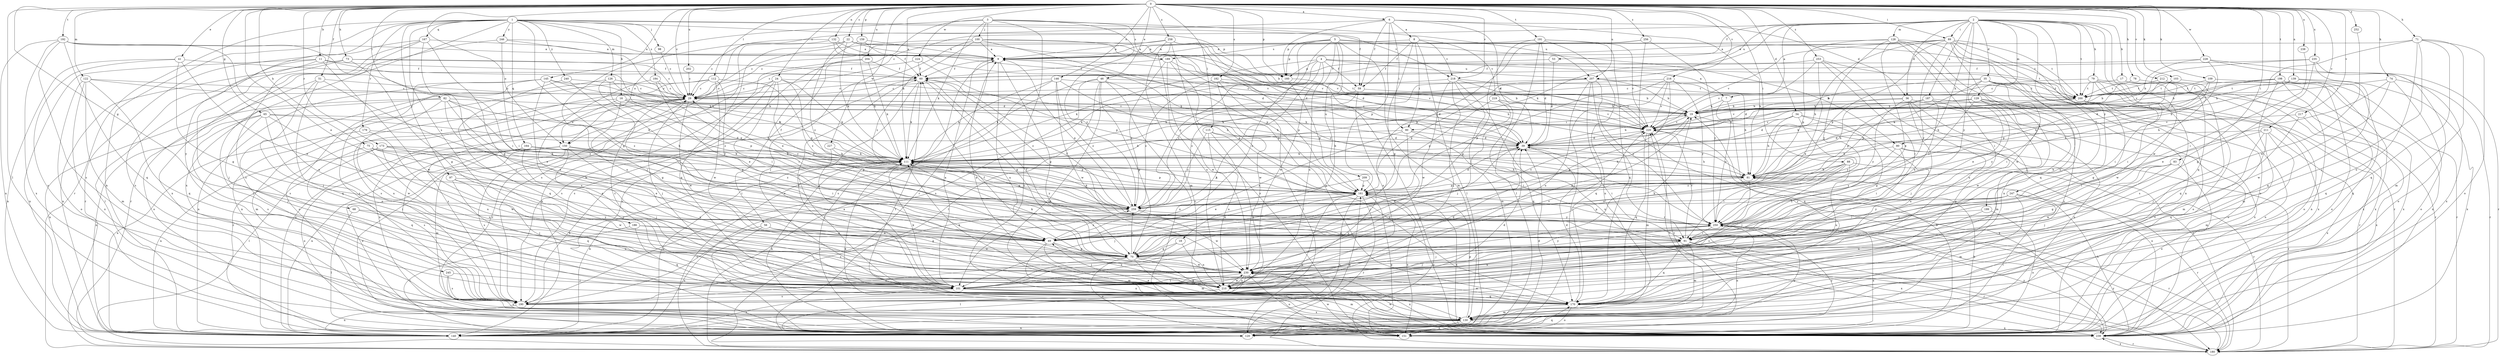 strict digraph  {
0;
1;
2;
3;
4;
5;
6;
7;
8;
9;
11;
16;
17;
18;
19;
22;
24;
29;
34;
35;
36;
39;
41;
46;
49;
51;
53;
56;
59;
60;
65;
68;
70;
71;
73;
74;
75;
78;
79;
80;
81;
82;
83;
88;
89;
90;
91;
97;
98;
100;
101;
103;
109;
111;
112;
115;
120;
122;
126;
128;
129;
130;
132;
139;
140;
145;
146;
150;
151;
159;
160;
161;
164;
167;
170;
173;
179;
180;
182;
184;
186;
187;
189;
190;
191;
192;
198;
199;
200;
202;
204;
207;
209;
210;
211;
212;
216;
217;
218;
219;
220;
224;
227;
228;
230;
235;
238;
239;
240;
245;
246;
247;
250;
252;
253;
256;
258;
259;
0 -> 6  [label=a];
0 -> 11  [label=b];
0 -> 22  [label=c];
0 -> 24  [label=c];
0 -> 29  [label=c];
0 -> 34  [label=d];
0 -> 41  [label=e];
0 -> 46  [label=e];
0 -> 49  [label=e];
0 -> 51  [label=f];
0 -> 65  [label=g];
0 -> 68  [label=g];
0 -> 71  [label=h];
0 -> 73  [label=h];
0 -> 74  [label=h];
0 -> 75  [label=h];
0 -> 78  [label=h];
0 -> 82  [label=i];
0 -> 83  [label=i];
0 -> 88  [label=i];
0 -> 89  [label=i];
0 -> 103  [label=k];
0 -> 109  [label=k];
0 -> 111  [label=k];
0 -> 112  [label=l];
0 -> 115  [label=l];
0 -> 120  [label=l];
0 -> 122  [label=m];
0 -> 132  [label=n];
0 -> 139  [label=n];
0 -> 145  [label=o];
0 -> 146  [label=o];
0 -> 150  [label=o];
0 -> 159  [label=p];
0 -> 160  [label=p];
0 -> 173  [label=r];
0 -> 182  [label=s];
0 -> 191  [label=t];
0 -> 192  [label=t];
0 -> 198  [label=t];
0 -> 202  [label=u];
0 -> 204  [label=u];
0 -> 207  [label=u];
0 -> 211  [label=v];
0 -> 212  [label=v];
0 -> 216  [label=v];
0 -> 217  [label=v];
0 -> 218  [label=v];
0 -> 224  [label=w];
0 -> 227  [label=w];
0 -> 228  [label=w];
0 -> 235  [label=x];
0 -> 238  [label=x];
0 -> 252  [label=z];
0 -> 253  [label=z];
0 -> 256  [label=z];
0 -> 258  [label=z];
1 -> 16  [label=b];
1 -> 70  [label=g];
1 -> 97  [label=j];
1 -> 98  [label=j];
1 -> 126  [label=m];
1 -> 140  [label=n];
1 -> 160  [label=p];
1 -> 164  [label=q];
1 -> 167  [label=q];
1 -> 179  [label=r];
1 -> 180  [label=r];
1 -> 184  [label=s];
1 -> 186  [label=s];
1 -> 207  [label=u];
1 -> 218  [label=v];
1 -> 239  [label=x];
1 -> 240  [label=y];
1 -> 245  [label=y];
1 -> 246  [label=y];
2 -> 7  [label=a];
2 -> 17  [label=b];
2 -> 29  [label=c];
2 -> 35  [label=d];
2 -> 36  [label=d];
2 -> 53  [label=f];
2 -> 79  [label=h];
2 -> 80  [label=h];
2 -> 89  [label=i];
2 -> 111  [label=k];
2 -> 128  [label=m];
2 -> 129  [label=m];
2 -> 170  [label=q];
2 -> 187  [label=s];
2 -> 199  [label=t];
2 -> 200  [label=t];
2 -> 207  [label=u];
2 -> 230  [label=w];
2 -> 247  [label=y];
2 -> 250  [label=y];
3 -> 56  [label=f];
3 -> 59  [label=f];
3 -> 100  [label=j];
3 -> 111  [label=k];
3 -> 150  [label=o];
3 -> 180  [label=r];
3 -> 189  [label=s];
3 -> 239  [label=x];
3 -> 259  [label=z];
4 -> 7  [label=a];
4 -> 59  [label=f];
4 -> 101  [label=j];
4 -> 111  [label=k];
4 -> 160  [label=p];
4 -> 200  [label=t];
4 -> 207  [label=u];
4 -> 230  [label=w];
4 -> 259  [label=z];
5 -> 18  [label=b];
5 -> 49  [label=e];
5 -> 80  [label=h];
5 -> 130  [label=m];
5 -> 160  [label=p];
5 -> 189  [label=s];
5 -> 200  [label=t];
5 -> 209  [label=u];
5 -> 210  [label=u];
5 -> 259  [label=z];
6 -> 8  [label=a];
6 -> 36  [label=d];
6 -> 39  [label=d];
6 -> 59  [label=f];
6 -> 81  [label=h];
6 -> 90  [label=i];
6 -> 150  [label=o];
6 -> 160  [label=p];
6 -> 161  [label=p];
7 -> 19  [label=b];
7 -> 170  [label=q];
7 -> 250  [label=y];
8 -> 9  [label=a];
8 -> 59  [label=f];
8 -> 70  [label=g];
8 -> 90  [label=i];
8 -> 120  [label=l];
8 -> 218  [label=v];
8 -> 219  [label=v];
9 -> 60  [label=f];
9 -> 70  [label=g];
9 -> 81  [label=h];
9 -> 210  [label=u];
9 -> 220  [label=v];
11 -> 39  [label=d];
11 -> 60  [label=f];
11 -> 101  [label=j];
11 -> 140  [label=n];
11 -> 190  [label=s];
11 -> 230  [label=w];
16 -> 19  [label=b];
16 -> 70  [label=g];
16 -> 81  [label=h];
16 -> 130  [label=m];
16 -> 150  [label=o];
16 -> 161  [label=p];
17 -> 29  [label=c];
17 -> 151  [label=o];
17 -> 170  [label=q];
17 -> 239  [label=x];
18 -> 70  [label=g];
18 -> 101  [label=j];
18 -> 210  [label=u];
19 -> 29  [label=c];
19 -> 70  [label=g];
19 -> 90  [label=i];
19 -> 180  [label=r];
19 -> 220  [label=v];
22 -> 9  [label=a];
22 -> 39  [label=d];
22 -> 111  [label=k];
22 -> 170  [label=q];
22 -> 190  [label=s];
22 -> 220  [label=v];
22 -> 259  [label=z];
24 -> 29  [label=c];
24 -> 81  [label=h];
24 -> 91  [label=i];
24 -> 111  [label=k];
24 -> 120  [label=l];
24 -> 190  [label=s];
24 -> 250  [label=y];
24 -> 259  [label=z];
29 -> 19  [label=b];
29 -> 101  [label=j];
29 -> 140  [label=n];
29 -> 180  [label=r];
29 -> 190  [label=s];
29 -> 230  [label=w];
29 -> 239  [label=x];
34 -> 39  [label=d];
34 -> 70  [label=g];
34 -> 81  [label=h];
34 -> 210  [label=u];
34 -> 220  [label=v];
34 -> 250  [label=y];
35 -> 29  [label=c];
35 -> 39  [label=d];
35 -> 49  [label=e];
35 -> 91  [label=i];
35 -> 151  [label=o];
35 -> 161  [label=p];
35 -> 200  [label=t];
35 -> 239  [label=x];
36 -> 19  [label=b];
36 -> 39  [label=d];
36 -> 101  [label=j];
36 -> 130  [label=m];
36 -> 170  [label=q];
36 -> 239  [label=x];
36 -> 250  [label=y];
39 -> 19  [label=b];
39 -> 81  [label=h];
39 -> 91  [label=i];
39 -> 111  [label=k];
41 -> 49  [label=e];
41 -> 60  [label=f];
41 -> 70  [label=g];
41 -> 140  [label=n];
41 -> 190  [label=s];
46 -> 70  [label=g];
46 -> 111  [label=k];
46 -> 120  [label=l];
46 -> 130  [label=m];
46 -> 151  [label=o];
46 -> 161  [label=p];
46 -> 190  [label=s];
46 -> 200  [label=t];
49 -> 70  [label=g];
49 -> 130  [label=m];
49 -> 210  [label=u];
49 -> 239  [label=x];
49 -> 259  [label=z];
51 -> 29  [label=c];
51 -> 49  [label=e];
51 -> 101  [label=j];
51 -> 151  [label=o];
51 -> 170  [label=q];
53 -> 39  [label=d];
53 -> 60  [label=f];
56 -> 49  [label=e];
56 -> 140  [label=n];
56 -> 151  [label=o];
56 -> 230  [label=w];
59 -> 111  [label=k];
59 -> 210  [label=u];
59 -> 220  [label=v];
59 -> 259  [label=z];
60 -> 29  [label=c];
60 -> 70  [label=g];
60 -> 101  [label=j];
60 -> 111  [label=k];
60 -> 190  [label=s];
60 -> 259  [label=z];
65 -> 81  [label=h];
65 -> 101  [label=j];
65 -> 140  [label=n];
65 -> 190  [label=s];
65 -> 210  [label=u];
65 -> 220  [label=v];
65 -> 230  [label=w];
68 -> 120  [label=l];
68 -> 210  [label=u];
68 -> 250  [label=y];
70 -> 39  [label=d];
70 -> 60  [label=f];
70 -> 111  [label=k];
70 -> 130  [label=m];
70 -> 151  [label=o];
70 -> 170  [label=q];
70 -> 190  [label=s];
70 -> 230  [label=w];
70 -> 250  [label=y];
70 -> 259  [label=z];
71 -> 9  [label=a];
71 -> 81  [label=h];
71 -> 101  [label=j];
71 -> 130  [label=m];
71 -> 151  [label=o];
71 -> 170  [label=q];
71 -> 210  [label=u];
73 -> 29  [label=c];
73 -> 60  [label=f];
73 -> 70  [label=g];
73 -> 120  [label=l];
73 -> 140  [label=n];
74 -> 49  [label=e];
74 -> 151  [label=o];
74 -> 180  [label=r];
74 -> 200  [label=t];
74 -> 230  [label=w];
75 -> 49  [label=e];
75 -> 111  [label=k];
75 -> 161  [label=p];
75 -> 170  [label=q];
75 -> 210  [label=u];
78 -> 19  [label=b];
78 -> 200  [label=t];
78 -> 239  [label=x];
79 -> 19  [label=b];
79 -> 91  [label=i];
79 -> 111  [label=k];
79 -> 180  [label=r];
79 -> 190  [label=s];
79 -> 200  [label=t];
79 -> 230  [label=w];
80 -> 91  [label=i];
80 -> 111  [label=k];
80 -> 180  [label=r];
80 -> 239  [label=x];
80 -> 250  [label=y];
81 -> 161  [label=p];
81 -> 190  [label=s];
82 -> 19  [label=b];
82 -> 49  [label=e];
82 -> 91  [label=i];
82 -> 101  [label=j];
82 -> 111  [label=k];
82 -> 140  [label=n];
82 -> 210  [label=u];
82 -> 259  [label=z];
83 -> 70  [label=g];
83 -> 81  [label=h];
83 -> 101  [label=j];
83 -> 151  [label=o];
83 -> 230  [label=w];
88 -> 49  [label=e];
88 -> 81  [label=h];
88 -> 91  [label=i];
88 -> 101  [label=j];
88 -> 180  [label=r];
88 -> 210  [label=u];
88 -> 259  [label=z];
89 -> 9  [label=a];
89 -> 81  [label=h];
89 -> 140  [label=n];
89 -> 151  [label=o];
89 -> 161  [label=p];
89 -> 200  [label=t];
89 -> 210  [label=u];
89 -> 220  [label=v];
89 -> 230  [label=w];
89 -> 250  [label=y];
90 -> 39  [label=d];
90 -> 49  [label=e];
90 -> 91  [label=i];
90 -> 101  [label=j];
90 -> 111  [label=k];
91 -> 101  [label=j];
91 -> 111  [label=k];
91 -> 130  [label=m];
91 -> 170  [label=q];
91 -> 180  [label=r];
91 -> 210  [label=u];
91 -> 220  [label=v];
91 -> 239  [label=x];
97 -> 101  [label=j];
97 -> 161  [label=p];
97 -> 170  [label=q];
97 -> 230  [label=w];
98 -> 29  [label=c];
100 -> 9  [label=a];
100 -> 19  [label=b];
100 -> 29  [label=c];
100 -> 39  [label=d];
100 -> 101  [label=j];
100 -> 161  [label=p];
100 -> 259  [label=z];
101 -> 9  [label=a];
101 -> 29  [label=c];
101 -> 60  [label=f];
101 -> 111  [label=k];
101 -> 130  [label=m];
101 -> 170  [label=q];
101 -> 190  [label=s];
101 -> 239  [label=x];
103 -> 200  [label=t];
103 -> 220  [label=v];
103 -> 239  [label=x];
109 -> 39  [label=d];
109 -> 81  [label=h];
109 -> 170  [label=q];
109 -> 200  [label=t];
111 -> 81  [label=h];
111 -> 140  [label=n];
111 -> 151  [label=o];
111 -> 161  [label=p];
111 -> 180  [label=r];
111 -> 250  [label=y];
112 -> 29  [label=c];
112 -> 140  [label=n];
112 -> 161  [label=p];
112 -> 190  [label=s];
112 -> 230  [label=w];
112 -> 250  [label=y];
115 -> 39  [label=d];
115 -> 170  [label=q];
115 -> 190  [label=s];
115 -> 210  [label=u];
115 -> 259  [label=z];
120 -> 39  [label=d];
120 -> 161  [label=p];
120 -> 170  [label=q];
120 -> 220  [label=v];
120 -> 250  [label=y];
122 -> 29  [label=c];
122 -> 130  [label=m];
122 -> 151  [label=o];
122 -> 170  [label=q];
122 -> 239  [label=x];
122 -> 259  [label=z];
126 -> 29  [label=c];
126 -> 49  [label=e];
126 -> 111  [label=k];
126 -> 190  [label=s];
126 -> 259  [label=z];
128 -> 9  [label=a];
128 -> 49  [label=e];
128 -> 91  [label=i];
128 -> 101  [label=j];
128 -> 140  [label=n];
128 -> 161  [label=p];
128 -> 170  [label=q];
128 -> 250  [label=y];
129 -> 19  [label=b];
129 -> 151  [label=o];
129 -> 190  [label=s];
129 -> 220  [label=v];
129 -> 230  [label=w];
129 -> 250  [label=y];
129 -> 259  [label=z];
130 -> 49  [label=e];
130 -> 120  [label=l];
130 -> 140  [label=n];
130 -> 151  [label=o];
130 -> 161  [label=p];
130 -> 239  [label=x];
132 -> 9  [label=a];
132 -> 29  [label=c];
132 -> 39  [label=d];
132 -> 210  [label=u];
132 -> 220  [label=v];
139 -> 19  [label=b];
139 -> 81  [label=h];
139 -> 170  [label=q];
139 -> 200  [label=t];
139 -> 239  [label=x];
140 -> 111  [label=k];
140 -> 161  [label=p];
140 -> 220  [label=v];
140 -> 250  [label=y];
145 -> 29  [label=c];
145 -> 81  [label=h];
145 -> 140  [label=n];
145 -> 151  [label=o];
145 -> 161  [label=p];
145 -> 190  [label=s];
145 -> 210  [label=u];
146 -> 19  [label=b];
146 -> 29  [label=c];
146 -> 111  [label=k];
146 -> 161  [label=p];
146 -> 190  [label=s];
146 -> 230  [label=w];
146 -> 259  [label=z];
150 -> 49  [label=e];
150 -> 101  [label=j];
150 -> 111  [label=k];
150 -> 130  [label=m];
150 -> 140  [label=n];
150 -> 151  [label=o];
150 -> 190  [label=s];
150 -> 210  [label=u];
151 -> 19  [label=b];
151 -> 81  [label=h];
151 -> 111  [label=k];
151 -> 161  [label=p];
151 -> 230  [label=w];
159 -> 9  [label=a];
159 -> 49  [label=e];
159 -> 60  [label=f];
159 -> 111  [label=k];
160 -> 111  [label=k];
160 -> 161  [label=p];
160 -> 180  [label=r];
161 -> 39  [label=d];
161 -> 49  [label=e];
161 -> 101  [label=j];
161 -> 111  [label=k];
161 -> 140  [label=n];
161 -> 151  [label=o];
161 -> 180  [label=r];
161 -> 239  [label=x];
161 -> 259  [label=z];
164 -> 91  [label=i];
164 -> 101  [label=j];
164 -> 111  [label=k];
164 -> 151  [label=o];
164 -> 190  [label=s];
164 -> 259  [label=z];
167 -> 9  [label=a];
167 -> 70  [label=g];
167 -> 101  [label=j];
167 -> 180  [label=r];
167 -> 190  [label=s];
167 -> 239  [label=x];
170 -> 39  [label=d];
170 -> 130  [label=m];
170 -> 151  [label=o];
170 -> 230  [label=w];
173 -> 49  [label=e];
173 -> 91  [label=i];
173 -> 111  [label=k];
173 -> 120  [label=l];
173 -> 140  [label=n];
173 -> 230  [label=w];
179 -> 39  [label=d];
179 -> 140  [label=n];
179 -> 210  [label=u];
180 -> 9  [label=a];
180 -> 239  [label=x];
180 -> 250  [label=y];
182 -> 39  [label=d];
182 -> 120  [label=l];
182 -> 200  [label=t];
182 -> 230  [label=w];
182 -> 259  [label=z];
184 -> 29  [label=c];
184 -> 91  [label=i];
184 -> 220  [label=v];
184 -> 230  [label=w];
186 -> 49  [label=e];
186 -> 70  [label=g];
186 -> 120  [label=l];
186 -> 170  [label=q];
187 -> 19  [label=b];
187 -> 49  [label=e];
187 -> 81  [label=h];
187 -> 140  [label=n];
187 -> 161  [label=p];
187 -> 180  [label=r];
189 -> 60  [label=f];
189 -> 161  [label=p];
189 -> 170  [label=q];
189 -> 230  [label=w];
189 -> 259  [label=z];
190 -> 39  [label=d];
190 -> 111  [label=k];
190 -> 140  [label=n];
191 -> 9  [label=a];
191 -> 39  [label=d];
191 -> 70  [label=g];
191 -> 120  [label=l];
191 -> 140  [label=n];
191 -> 170  [label=q];
191 -> 220  [label=v];
192 -> 9  [label=a];
192 -> 91  [label=i];
192 -> 140  [label=n];
192 -> 170  [label=q];
192 -> 190  [label=s];
192 -> 210  [label=u];
192 -> 239  [label=x];
198 -> 19  [label=b];
198 -> 130  [label=m];
198 -> 140  [label=n];
198 -> 151  [label=o];
198 -> 180  [label=r];
198 -> 200  [label=t];
198 -> 220  [label=v];
198 -> 239  [label=x];
199 -> 151  [label=o];
199 -> 210  [label=u];
199 -> 250  [label=y];
200 -> 19  [label=b];
200 -> 70  [label=g];
200 -> 111  [label=k];
200 -> 130  [label=m];
200 -> 151  [label=o];
202 -> 29  [label=c];
204 -> 60  [label=f];
204 -> 111  [label=k];
204 -> 140  [label=n];
204 -> 151  [label=o];
207 -> 19  [label=b];
207 -> 111  [label=k];
207 -> 120  [label=l];
207 -> 161  [label=p];
207 -> 170  [label=q];
207 -> 180  [label=r];
207 -> 200  [label=t];
207 -> 250  [label=y];
209 -> 49  [label=e];
209 -> 161  [label=p];
209 -> 210  [label=u];
210 -> 9  [label=a];
210 -> 39  [label=d];
210 -> 111  [label=k];
210 -> 140  [label=n];
210 -> 230  [label=w];
211 -> 39  [label=d];
211 -> 91  [label=i];
211 -> 130  [label=m];
211 -> 170  [label=q];
211 -> 190  [label=s];
211 -> 239  [label=x];
212 -> 81  [label=h];
212 -> 91  [label=i];
212 -> 161  [label=p];
212 -> 200  [label=t];
216 -> 29  [label=c];
216 -> 70  [label=g];
216 -> 81  [label=h];
216 -> 161  [label=p];
216 -> 210  [label=u];
216 -> 220  [label=v];
216 -> 250  [label=y];
217 -> 101  [label=j];
217 -> 220  [label=v];
217 -> 239  [label=x];
218 -> 19  [label=b];
218 -> 29  [label=c];
218 -> 101  [label=j];
218 -> 130  [label=m];
218 -> 220  [label=v];
218 -> 230  [label=w];
218 -> 239  [label=x];
219 -> 19  [label=b];
219 -> 101  [label=j];
219 -> 161  [label=p];
219 -> 170  [label=q];
219 -> 220  [label=v];
220 -> 39  [label=d];
220 -> 130  [label=m];
220 -> 170  [label=q];
220 -> 239  [label=x];
224 -> 29  [label=c];
224 -> 60  [label=f];
224 -> 161  [label=p];
227 -> 101  [label=j];
227 -> 111  [label=k];
227 -> 161  [label=p];
228 -> 19  [label=b];
228 -> 60  [label=f];
228 -> 180  [label=r];
228 -> 239  [label=x];
228 -> 259  [label=z];
230 -> 19  [label=b];
230 -> 60  [label=f];
230 -> 101  [label=j];
230 -> 120  [label=l];
230 -> 151  [label=o];
230 -> 210  [label=u];
230 -> 220  [label=v];
230 -> 239  [label=x];
235 -> 60  [label=f];
235 -> 70  [label=g];
235 -> 151  [label=o];
235 -> 170  [label=q];
235 -> 220  [label=v];
238 -> 91  [label=i];
239 -> 29  [label=c];
239 -> 60  [label=f];
239 -> 81  [label=h];
239 -> 111  [label=k];
239 -> 161  [label=p];
239 -> 180  [label=r];
239 -> 230  [label=w];
239 -> 250  [label=y];
240 -> 29  [label=c];
240 -> 70  [label=g];
240 -> 170  [label=q];
245 -> 101  [label=j];
245 -> 190  [label=s];
245 -> 239  [label=x];
246 -> 9  [label=a];
246 -> 91  [label=i];
246 -> 111  [label=k];
246 -> 180  [label=r];
247 -> 91  [label=i];
247 -> 120  [label=l];
247 -> 130  [label=m];
247 -> 180  [label=r];
247 -> 250  [label=y];
247 -> 259  [label=z];
250 -> 49  [label=e];
250 -> 60  [label=f];
250 -> 91  [label=i];
250 -> 101  [label=j];
250 -> 140  [label=n];
250 -> 151  [label=o];
250 -> 161  [label=p];
250 -> 180  [label=r];
252 -> 230  [label=w];
253 -> 49  [label=e];
253 -> 60  [label=f];
253 -> 91  [label=i];
253 -> 180  [label=r];
253 -> 210  [label=u];
253 -> 220  [label=v];
256 -> 9  [label=a];
256 -> 161  [label=p];
256 -> 180  [label=r];
256 -> 250  [label=y];
258 -> 9  [label=a];
258 -> 29  [label=c];
258 -> 81  [label=h];
258 -> 130  [label=m];
258 -> 151  [label=o];
258 -> 210  [label=u];
258 -> 220  [label=v];
258 -> 250  [label=y];
259 -> 9  [label=a];
259 -> 19  [label=b];
259 -> 29  [label=c];
259 -> 111  [label=k];
259 -> 190  [label=s];
259 -> 220  [label=v];
259 -> 230  [label=w];
259 -> 250  [label=y];
}
